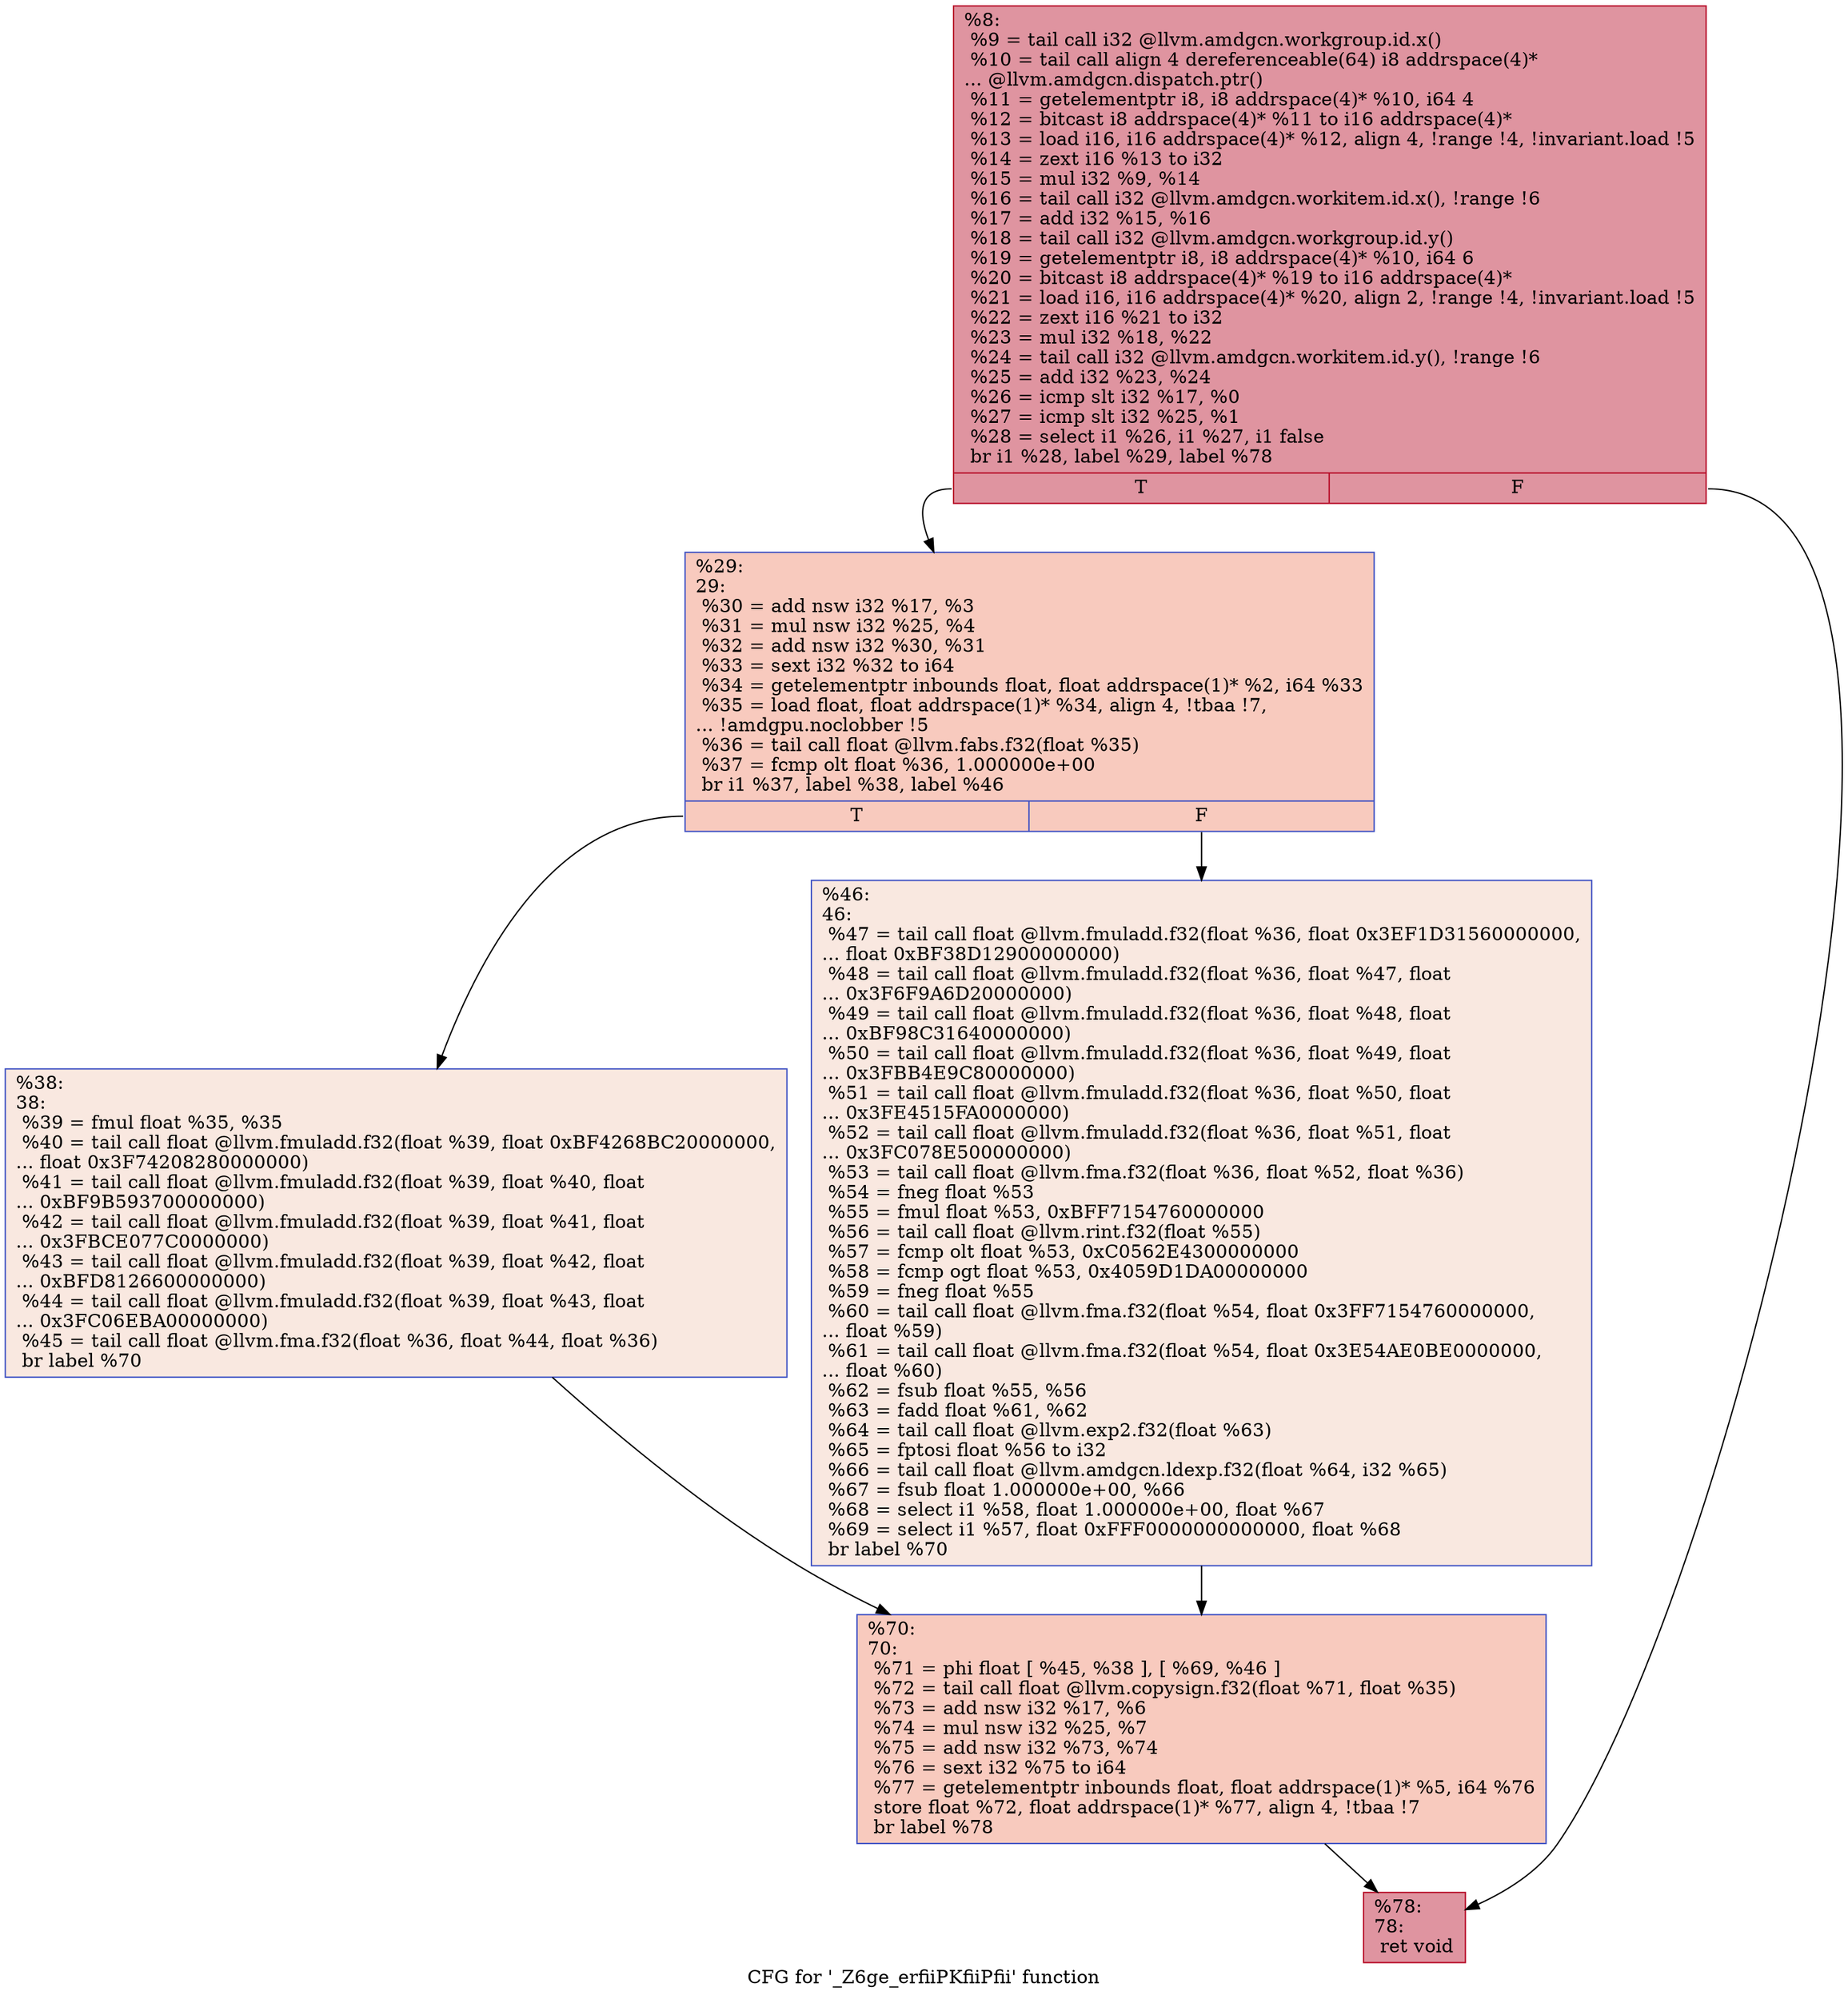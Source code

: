 digraph "CFG for '_Z6ge_erfiiPKfiiPfii' function" {
	label="CFG for '_Z6ge_erfiiPKfiiPfii' function";

	Node0x4a64290 [shape=record,color="#b70d28ff", style=filled, fillcolor="#b70d2870",label="{%8:\l  %9 = tail call i32 @llvm.amdgcn.workgroup.id.x()\l  %10 = tail call align 4 dereferenceable(64) i8 addrspace(4)*\l... @llvm.amdgcn.dispatch.ptr()\l  %11 = getelementptr i8, i8 addrspace(4)* %10, i64 4\l  %12 = bitcast i8 addrspace(4)* %11 to i16 addrspace(4)*\l  %13 = load i16, i16 addrspace(4)* %12, align 4, !range !4, !invariant.load !5\l  %14 = zext i16 %13 to i32\l  %15 = mul i32 %9, %14\l  %16 = tail call i32 @llvm.amdgcn.workitem.id.x(), !range !6\l  %17 = add i32 %15, %16\l  %18 = tail call i32 @llvm.amdgcn.workgroup.id.y()\l  %19 = getelementptr i8, i8 addrspace(4)* %10, i64 6\l  %20 = bitcast i8 addrspace(4)* %19 to i16 addrspace(4)*\l  %21 = load i16, i16 addrspace(4)* %20, align 2, !range !4, !invariant.load !5\l  %22 = zext i16 %21 to i32\l  %23 = mul i32 %18, %22\l  %24 = tail call i32 @llvm.amdgcn.workitem.id.y(), !range !6\l  %25 = add i32 %23, %24\l  %26 = icmp slt i32 %17, %0\l  %27 = icmp slt i32 %25, %1\l  %28 = select i1 %26, i1 %27, i1 false\l  br i1 %28, label %29, label %78\l|{<s0>T|<s1>F}}"];
	Node0x4a64290:s0 -> Node0x4a67cd0;
	Node0x4a64290:s1 -> Node0x4a67d60;
	Node0x4a67cd0 [shape=record,color="#3d50c3ff", style=filled, fillcolor="#ef886b70",label="{%29:\l29:                                               \l  %30 = add nsw i32 %17, %3\l  %31 = mul nsw i32 %25, %4\l  %32 = add nsw i32 %30, %31\l  %33 = sext i32 %32 to i64\l  %34 = getelementptr inbounds float, float addrspace(1)* %2, i64 %33\l  %35 = load float, float addrspace(1)* %34, align 4, !tbaa !7,\l... !amdgpu.noclobber !5\l  %36 = tail call float @llvm.fabs.f32(float %35)\l  %37 = fcmp olt float %36, 1.000000e+00\l  br i1 %37, label %38, label %46\l|{<s0>T|<s1>F}}"];
	Node0x4a67cd0:s0 -> Node0x4a69120;
	Node0x4a67cd0:s1 -> Node0x4a691b0;
	Node0x4a69120 [shape=record,color="#3d50c3ff", style=filled, fillcolor="#f1ccb870",label="{%38:\l38:                                               \l  %39 = fmul float %35, %35\l  %40 = tail call float @llvm.fmuladd.f32(float %39, float 0xBF4268BC20000000,\l... float 0x3F74208280000000)\l  %41 = tail call float @llvm.fmuladd.f32(float %39, float %40, float\l... 0xBF9B593700000000)\l  %42 = tail call float @llvm.fmuladd.f32(float %39, float %41, float\l... 0x3FBCE077C0000000)\l  %43 = tail call float @llvm.fmuladd.f32(float %39, float %42, float\l... 0xBFD8126600000000)\l  %44 = tail call float @llvm.fmuladd.f32(float %39, float %43, float\l... 0x3FC06EBA00000000)\l  %45 = tail call float @llvm.fma.f32(float %36, float %44, float %36)\l  br label %70\l}"];
	Node0x4a69120 -> Node0x4a69e60;
	Node0x4a691b0 [shape=record,color="#3d50c3ff", style=filled, fillcolor="#f1ccb870",label="{%46:\l46:                                               \l  %47 = tail call float @llvm.fmuladd.f32(float %36, float 0x3EF1D31560000000,\l... float 0xBF38D12900000000)\l  %48 = tail call float @llvm.fmuladd.f32(float %36, float %47, float\l... 0x3F6F9A6D20000000)\l  %49 = tail call float @llvm.fmuladd.f32(float %36, float %48, float\l... 0xBF98C31640000000)\l  %50 = tail call float @llvm.fmuladd.f32(float %36, float %49, float\l... 0x3FBB4E9C80000000)\l  %51 = tail call float @llvm.fmuladd.f32(float %36, float %50, float\l... 0x3FE4515FA0000000)\l  %52 = tail call float @llvm.fmuladd.f32(float %36, float %51, float\l... 0x3FC078E500000000)\l  %53 = tail call float @llvm.fma.f32(float %36, float %52, float %36)\l  %54 = fneg float %53\l  %55 = fmul float %53, 0xBFF7154760000000\l  %56 = tail call float @llvm.rint.f32(float %55)\l  %57 = fcmp olt float %53, 0xC0562E4300000000\l  %58 = fcmp ogt float %53, 0x4059D1DA00000000\l  %59 = fneg float %55\l  %60 = tail call float @llvm.fma.f32(float %54, float 0x3FF7154760000000,\l... float %59)\l  %61 = tail call float @llvm.fma.f32(float %54, float 0x3E54AE0BE0000000,\l... float %60)\l  %62 = fsub float %55, %56\l  %63 = fadd float %61, %62\l  %64 = tail call float @llvm.exp2.f32(float %63)\l  %65 = fptosi float %56 to i32\l  %66 = tail call float @llvm.amdgcn.ldexp.f32(float %64, i32 %65)\l  %67 = fsub float 1.000000e+00, %66\l  %68 = select i1 %58, float 1.000000e+00, float %67\l  %69 = select i1 %57, float 0xFFF0000000000000, float %68\l  br label %70\l}"];
	Node0x4a691b0 -> Node0x4a69e60;
	Node0x4a69e60 [shape=record,color="#3d50c3ff", style=filled, fillcolor="#ef886b70",label="{%70:\l70:                                               \l  %71 = phi float [ %45, %38 ], [ %69, %46 ]\l  %72 = tail call float @llvm.copysign.f32(float %71, float %35)\l  %73 = add nsw i32 %17, %6\l  %74 = mul nsw i32 %25, %7\l  %75 = add nsw i32 %73, %74\l  %76 = sext i32 %75 to i64\l  %77 = getelementptr inbounds float, float addrspace(1)* %5, i64 %76\l  store float %72, float addrspace(1)* %77, align 4, !tbaa !7\l  br label %78\l}"];
	Node0x4a69e60 -> Node0x4a67d60;
	Node0x4a67d60 [shape=record,color="#b70d28ff", style=filled, fillcolor="#b70d2870",label="{%78:\l78:                                               \l  ret void\l}"];
}
